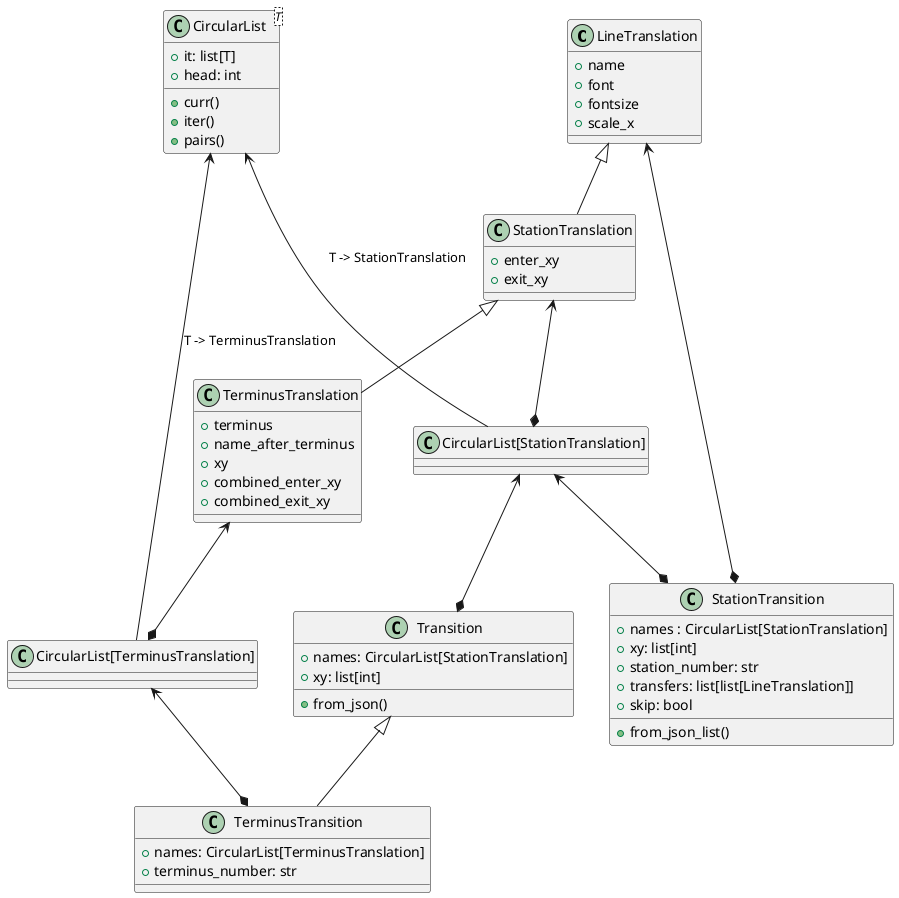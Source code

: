 @startuml

class LineTranslation {
    +name
    +font
    +fontsize
    +scale_x
}

class StationTranslation extends LineTranslation {
    +enter_xy
    +exit_xy
}

class TerminusTranslation extends StationTranslation {
    +terminus
    +name_after_terminus
    +xy
    +combined_enter_xy
    +combined_exit_xy
}

class CircularList<T> {
    +it: list[T]
    +head: int
    +curr()
    +iter()
    +pairs()
}

class Transition {
    +names: CircularList[StationTranslation]
    +xy: list[int]
    +from_json()
}

class TerminusTransition extends Transition {
    +names: CircularList[TerminusTranslation]
    +terminus_number: str
}

class StationTransition {
    +names : CircularList[StationTranslation]
    +xy: list[int]
    +station_number: str
    +transfers: list[list[LineTranslation]]
    +skip: bool
    +from_json_list()
}


"CircularList[StationTranslation]" --up-> CircularList: T -> StationTranslation
"CircularList[StationTranslation]" *-up-> StationTranslation
"CircularList[TerminusTranslation]" --up-> CircularList: T -> TerminusTranslation
"CircularList[TerminusTranslation]" *-up-> TerminusTranslation

Transition *-up-> "CircularList[StationTranslation]"
StationTransition *-up-> "CircularList[StationTranslation]"
StationTransition *-up--> LineTranslation

TerminusTransition *-up-> "CircularList[TerminusTranslation]"

@enduml
